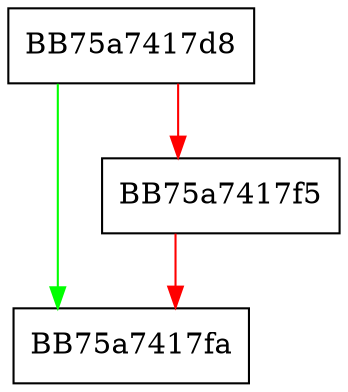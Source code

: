 digraph init {
  node [shape="box"];
  graph [splines=ortho];
  BB75a7417d8 -> BB75a7417fa [color="green"];
  BB75a7417d8 -> BB75a7417f5 [color="red"];
  BB75a7417f5 -> BB75a7417fa [color="red"];
}